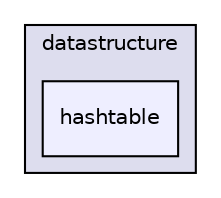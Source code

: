 digraph "/gsa/yktgsa-h1/01/pengwu/Web20/Analytics/ibm_ppl/datastructure/hashtable" {
  compound=true
  node [ fontsize="10", fontname="Helvetica"];
  edge [ labelfontsize="10", labelfontname="Helvetica"];
  subgraph clusterdir_485def94d9d47ec400cfa3c13f568403 {
    graph [ bgcolor="#ddddee", pencolor="black", label="datastructure" fontname="Helvetica", fontsize="10", URL="dir_485def94d9d47ec400cfa3c13f568403.html"]
  dir_7f74b7126413b38f159fdc2cb7271c5c [shape=box, label="hashtable", style="filled", fillcolor="#eeeeff", pencolor="black", URL="dir_7f74b7126413b38f159fdc2cb7271c5c.html"];
  }
}
